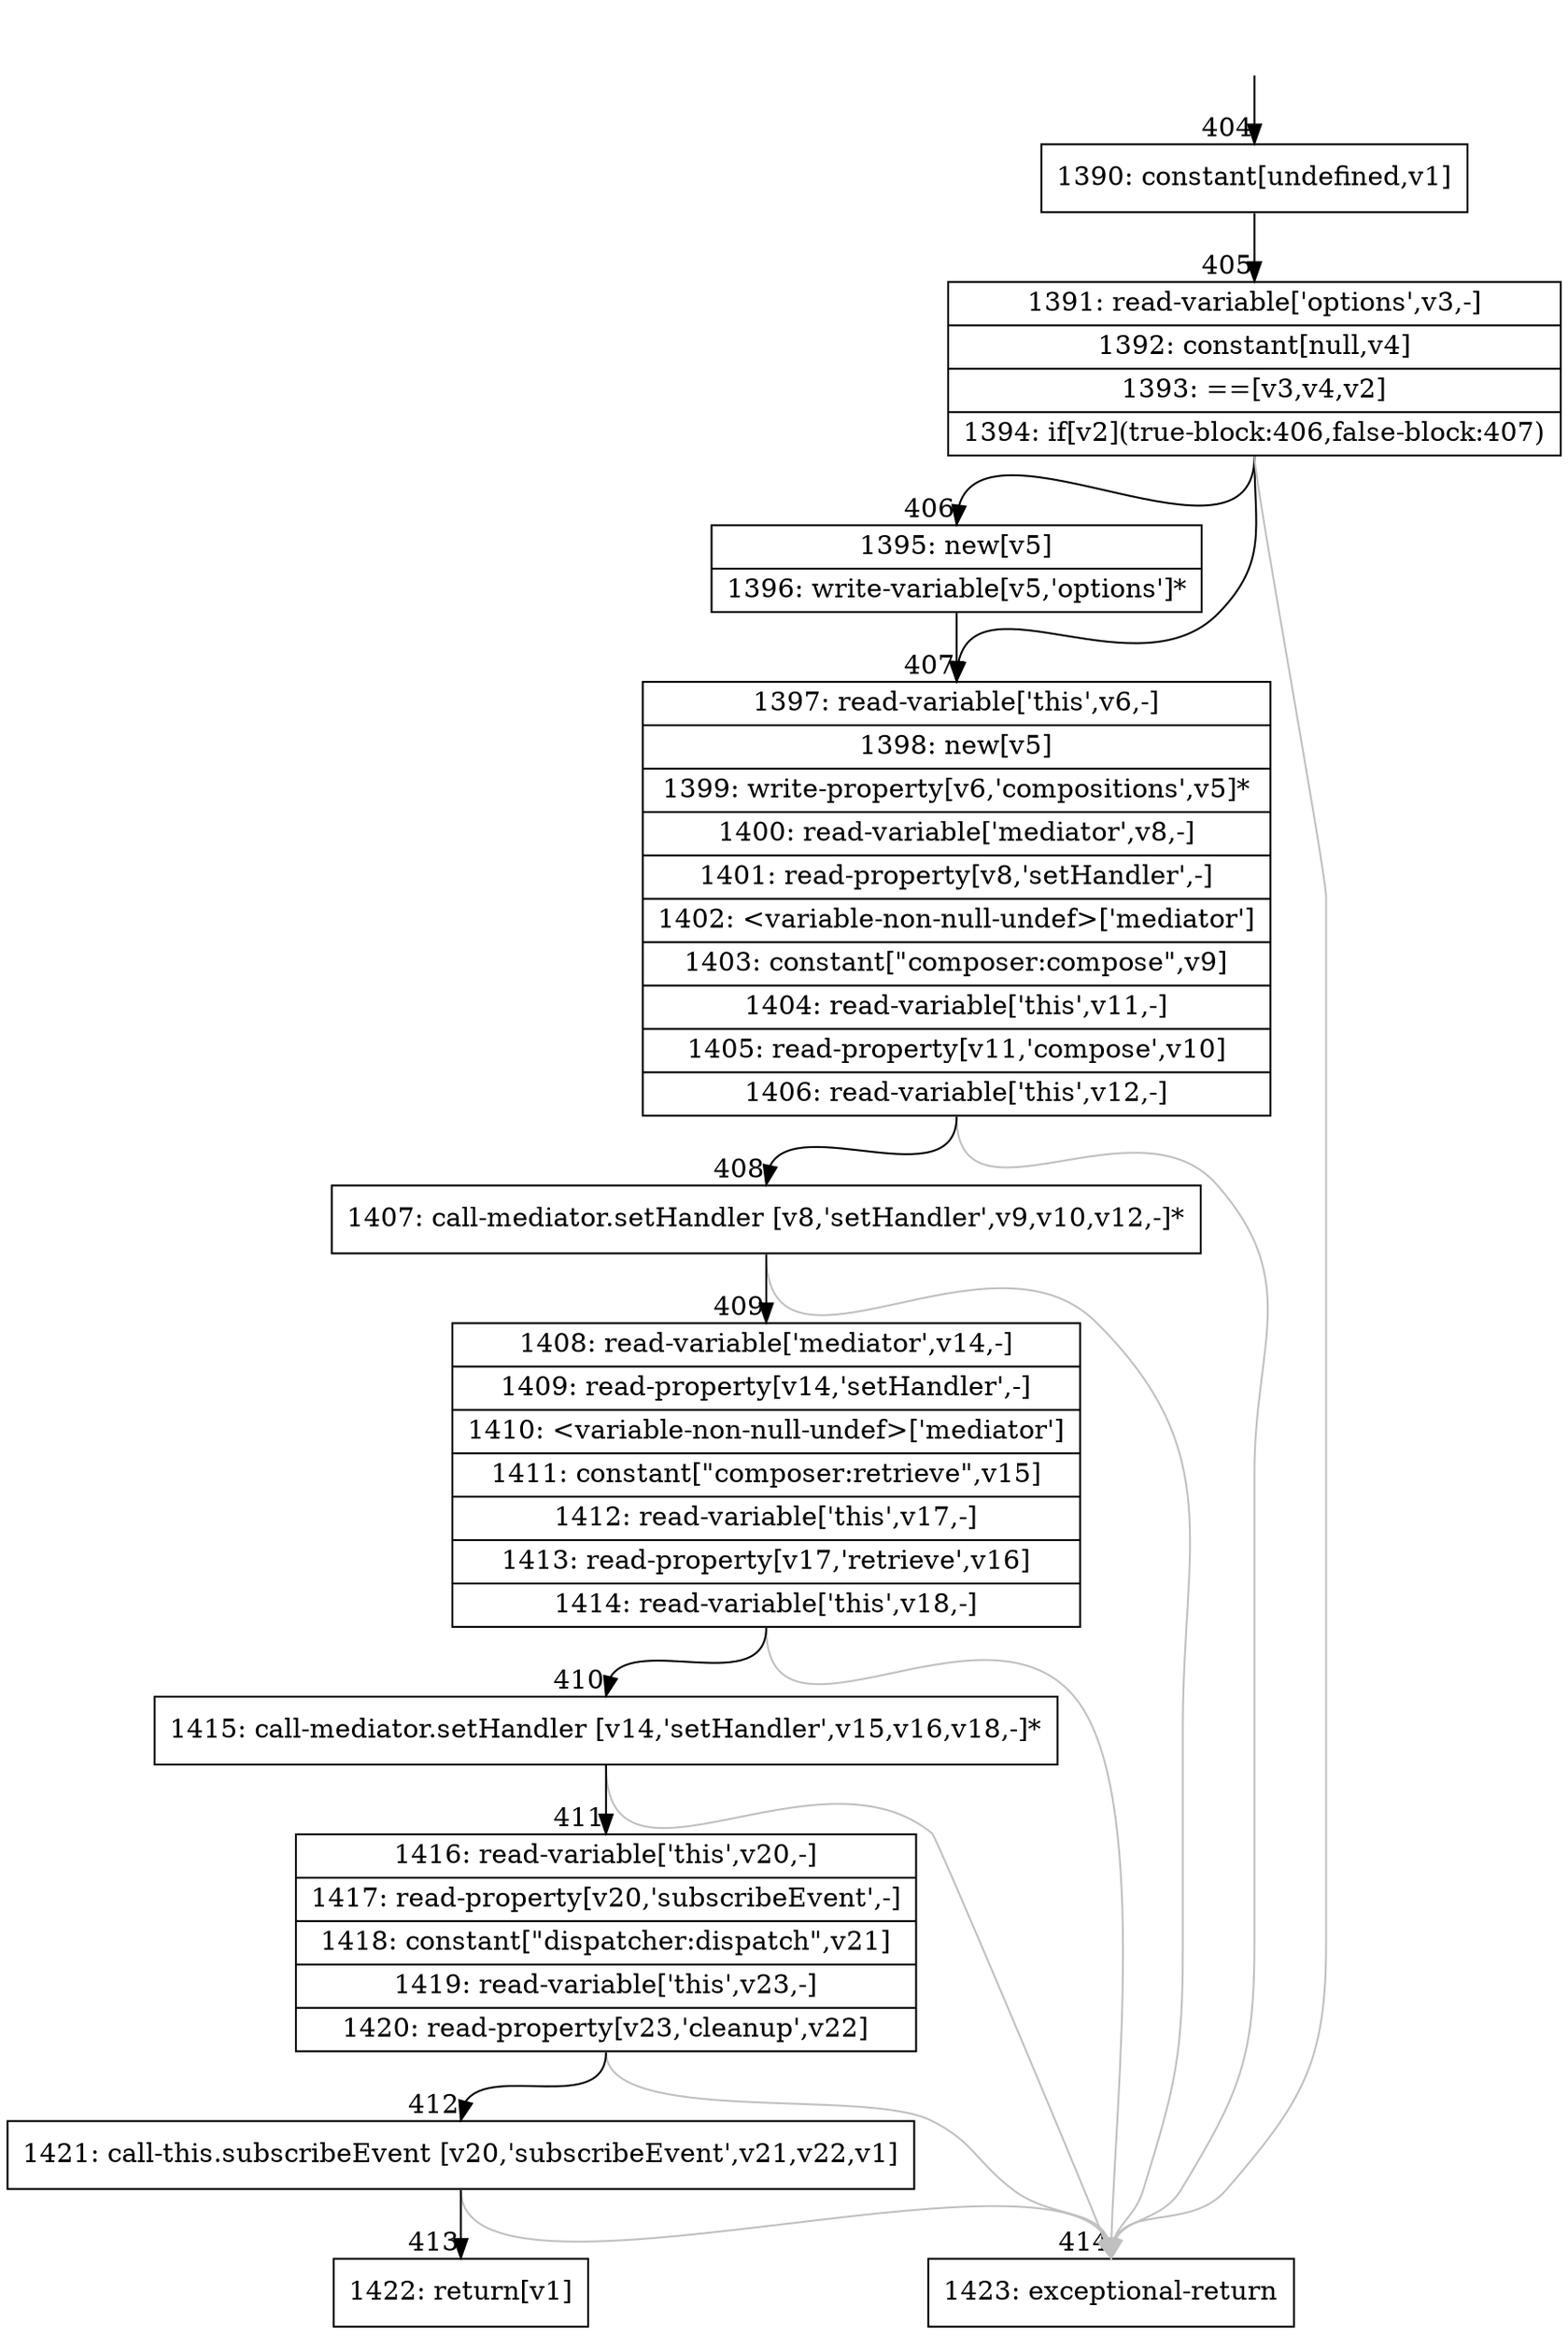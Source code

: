 digraph {
rankdir="TD"
BB_entry40[shape=none,label=""];
BB_entry40 -> BB404 [tailport=s, headport=n, headlabel="    404"]
BB404 [shape=record label="{1390: constant[undefined,v1]}" ] 
BB404 -> BB405 [tailport=s, headport=n, headlabel="      405"]
BB405 [shape=record label="{1391: read-variable['options',v3,-]|1392: constant[null,v4]|1393: ==[v3,v4,v2]|1394: if[v2](true-block:406,false-block:407)}" ] 
BB405 -> BB406 [tailport=s, headport=n, headlabel="      406"]
BB405 -> BB407 [tailport=s, headport=n, headlabel="      407"]
BB405 -> BB414 [tailport=s, headport=n, color=gray, headlabel="      414"]
BB406 [shape=record label="{1395: new[v5]|1396: write-variable[v5,'options']*}" ] 
BB406 -> BB407 [tailport=s, headport=n]
BB407 [shape=record label="{1397: read-variable['this',v6,-]|1398: new[v5]|1399: write-property[v6,'compositions',v5]*|1400: read-variable['mediator',v8,-]|1401: read-property[v8,'setHandler',-]|1402: \<variable-non-null-undef\>['mediator']|1403: constant[\"composer:compose\",v9]|1404: read-variable['this',v11,-]|1405: read-property[v11,'compose',v10]|1406: read-variable['this',v12,-]}" ] 
BB407 -> BB408 [tailport=s, headport=n, headlabel="      408"]
BB407 -> BB414 [tailport=s, headport=n, color=gray]
BB408 [shape=record label="{1407: call-mediator.setHandler [v8,'setHandler',v9,v10,v12,-]*}" ] 
BB408 -> BB409 [tailport=s, headport=n, headlabel="      409"]
BB408 -> BB414 [tailport=s, headport=n, color=gray]
BB409 [shape=record label="{1408: read-variable['mediator',v14,-]|1409: read-property[v14,'setHandler',-]|1410: \<variable-non-null-undef\>['mediator']|1411: constant[\"composer:retrieve\",v15]|1412: read-variable['this',v17,-]|1413: read-property[v17,'retrieve',v16]|1414: read-variable['this',v18,-]}" ] 
BB409 -> BB410 [tailport=s, headport=n, headlabel="      410"]
BB409 -> BB414 [tailport=s, headport=n, color=gray]
BB410 [shape=record label="{1415: call-mediator.setHandler [v14,'setHandler',v15,v16,v18,-]*}" ] 
BB410 -> BB411 [tailport=s, headport=n, headlabel="      411"]
BB410 -> BB414 [tailport=s, headport=n, color=gray]
BB411 [shape=record label="{1416: read-variable['this',v20,-]|1417: read-property[v20,'subscribeEvent',-]|1418: constant[\"dispatcher:dispatch\",v21]|1419: read-variable['this',v23,-]|1420: read-property[v23,'cleanup',v22]}" ] 
BB411 -> BB412 [tailport=s, headport=n, headlabel="      412"]
BB411 -> BB414 [tailport=s, headport=n, color=gray]
BB412 [shape=record label="{1421: call-this.subscribeEvent [v20,'subscribeEvent',v21,v22,v1]}" ] 
BB412 -> BB413 [tailport=s, headport=n, headlabel="      413"]
BB412 -> BB414 [tailport=s, headport=n, color=gray]
BB413 [shape=record label="{1422: return[v1]}" ] 
BB414 [shape=record label="{1423: exceptional-return}" ] 
//#$~ 435
}
